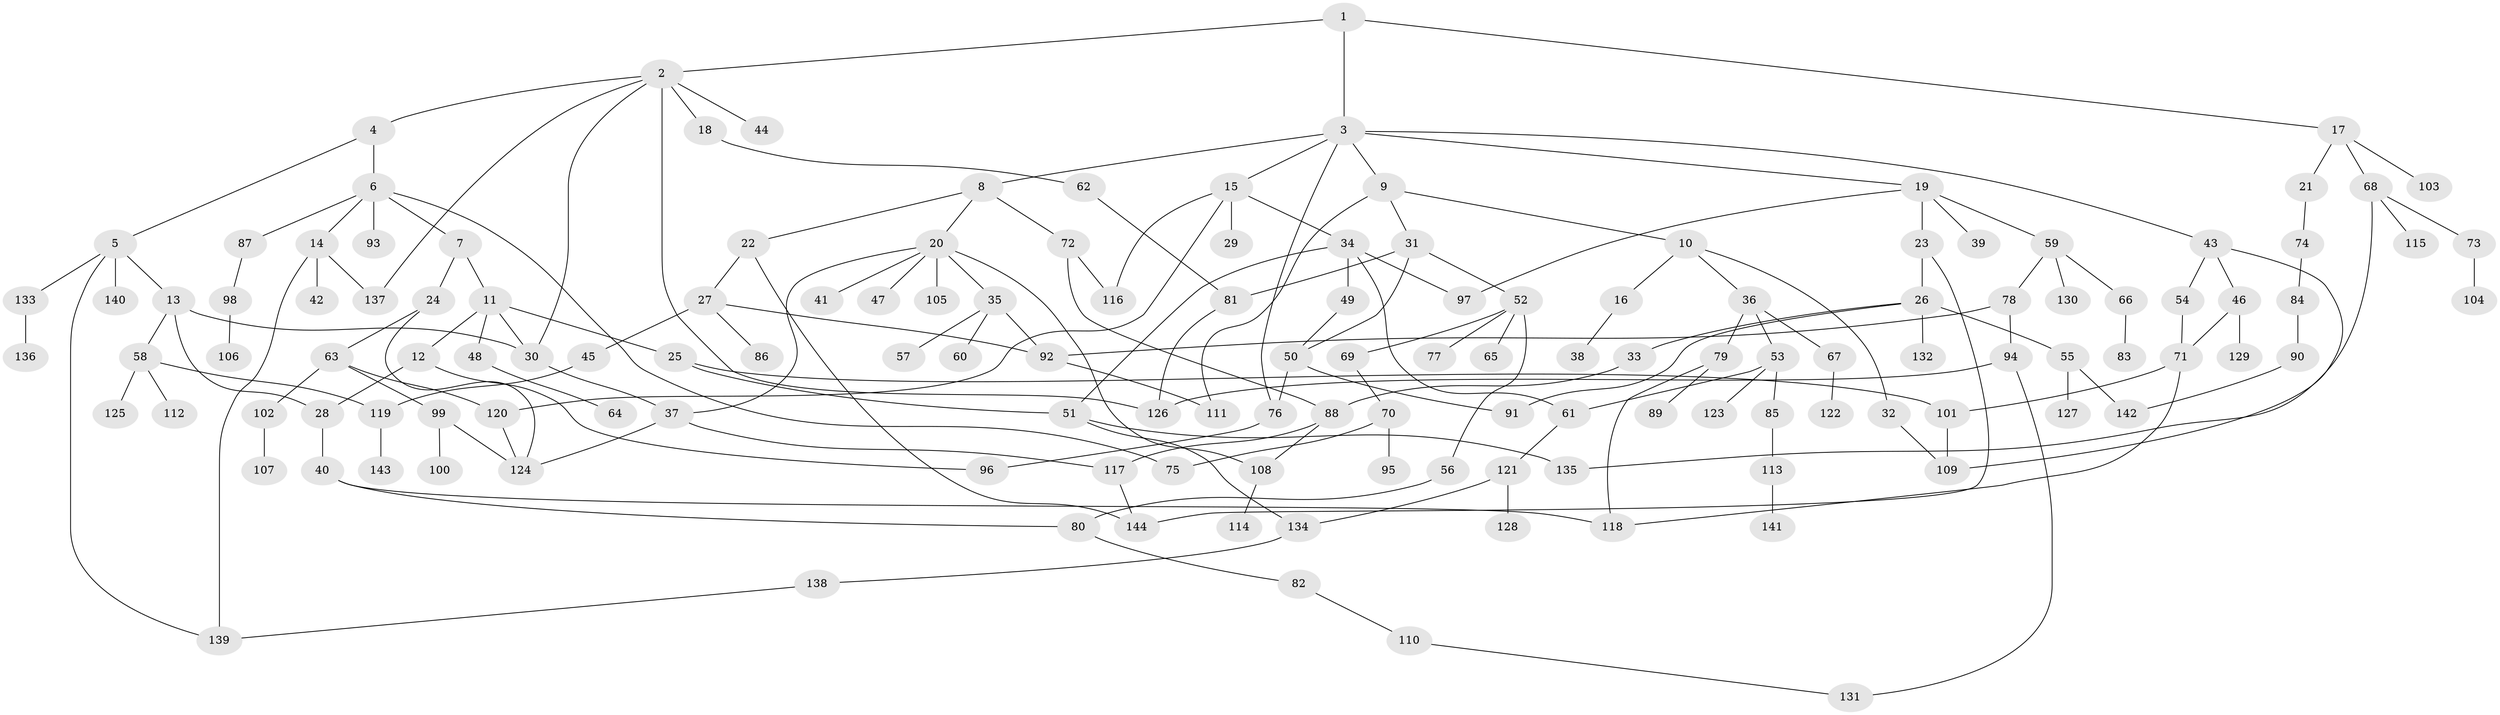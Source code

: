 // Generated by graph-tools (version 1.1) at 2025/41/03/09/25 04:41:25]
// undirected, 144 vertices, 186 edges
graph export_dot {
graph [start="1"]
  node [color=gray90,style=filled];
  1;
  2;
  3;
  4;
  5;
  6;
  7;
  8;
  9;
  10;
  11;
  12;
  13;
  14;
  15;
  16;
  17;
  18;
  19;
  20;
  21;
  22;
  23;
  24;
  25;
  26;
  27;
  28;
  29;
  30;
  31;
  32;
  33;
  34;
  35;
  36;
  37;
  38;
  39;
  40;
  41;
  42;
  43;
  44;
  45;
  46;
  47;
  48;
  49;
  50;
  51;
  52;
  53;
  54;
  55;
  56;
  57;
  58;
  59;
  60;
  61;
  62;
  63;
  64;
  65;
  66;
  67;
  68;
  69;
  70;
  71;
  72;
  73;
  74;
  75;
  76;
  77;
  78;
  79;
  80;
  81;
  82;
  83;
  84;
  85;
  86;
  87;
  88;
  89;
  90;
  91;
  92;
  93;
  94;
  95;
  96;
  97;
  98;
  99;
  100;
  101;
  102;
  103;
  104;
  105;
  106;
  107;
  108;
  109;
  110;
  111;
  112;
  113;
  114;
  115;
  116;
  117;
  118;
  119;
  120;
  121;
  122;
  123;
  124;
  125;
  126;
  127;
  128;
  129;
  130;
  131;
  132;
  133;
  134;
  135;
  136;
  137;
  138;
  139;
  140;
  141;
  142;
  143;
  144;
  1 -- 2;
  1 -- 3;
  1 -- 17;
  2 -- 4;
  2 -- 18;
  2 -- 30;
  2 -- 44;
  2 -- 137;
  2 -- 126;
  3 -- 8;
  3 -- 9;
  3 -- 15;
  3 -- 19;
  3 -- 43;
  3 -- 76;
  4 -- 5;
  4 -- 6;
  5 -- 13;
  5 -- 133;
  5 -- 140;
  5 -- 139;
  6 -- 7;
  6 -- 14;
  6 -- 87;
  6 -- 93;
  6 -- 75;
  7 -- 11;
  7 -- 24;
  8 -- 20;
  8 -- 22;
  8 -- 72;
  9 -- 10;
  9 -- 31;
  9 -- 111;
  10 -- 16;
  10 -- 32;
  10 -- 36;
  11 -- 12;
  11 -- 25;
  11 -- 48;
  11 -- 30;
  12 -- 28;
  12 -- 96;
  13 -- 28;
  13 -- 58;
  13 -- 30;
  14 -- 42;
  14 -- 139;
  14 -- 137;
  15 -- 29;
  15 -- 34;
  15 -- 120;
  15 -- 116;
  16 -- 38;
  17 -- 21;
  17 -- 68;
  17 -- 103;
  18 -- 62;
  19 -- 23;
  19 -- 39;
  19 -- 59;
  19 -- 97;
  20 -- 35;
  20 -- 37;
  20 -- 41;
  20 -- 47;
  20 -- 105;
  20 -- 108;
  21 -- 74;
  22 -- 27;
  22 -- 144;
  23 -- 26;
  23 -- 144;
  24 -- 63;
  24 -- 124;
  25 -- 101;
  25 -- 51;
  26 -- 33;
  26 -- 55;
  26 -- 132;
  26 -- 91;
  27 -- 45;
  27 -- 86;
  27 -- 92;
  28 -- 40;
  30 -- 37;
  31 -- 50;
  31 -- 52;
  31 -- 81;
  32 -- 109;
  33 -- 88;
  34 -- 49;
  34 -- 51;
  34 -- 97;
  34 -- 61;
  35 -- 57;
  35 -- 60;
  35 -- 92;
  36 -- 53;
  36 -- 67;
  36 -- 79;
  37 -- 117;
  37 -- 124;
  40 -- 118;
  40 -- 80;
  43 -- 46;
  43 -- 54;
  43 -- 109;
  45 -- 119;
  46 -- 129;
  46 -- 71;
  48 -- 64;
  49 -- 50;
  50 -- 91;
  50 -- 76;
  51 -- 135;
  51 -- 134;
  52 -- 56;
  52 -- 65;
  52 -- 69;
  52 -- 77;
  53 -- 61;
  53 -- 85;
  53 -- 123;
  54 -- 71;
  55 -- 127;
  55 -- 142;
  56 -- 80;
  58 -- 112;
  58 -- 119;
  58 -- 125;
  59 -- 66;
  59 -- 78;
  59 -- 130;
  61 -- 121;
  62 -- 81;
  63 -- 99;
  63 -- 102;
  63 -- 120;
  66 -- 83;
  67 -- 122;
  68 -- 73;
  68 -- 115;
  68 -- 135;
  69 -- 70;
  70 -- 75;
  70 -- 95;
  71 -- 118;
  71 -- 101;
  72 -- 88;
  72 -- 116;
  73 -- 104;
  74 -- 84;
  76 -- 96;
  78 -- 94;
  78 -- 92;
  79 -- 89;
  79 -- 118;
  80 -- 82;
  81 -- 126;
  82 -- 110;
  84 -- 90;
  85 -- 113;
  87 -- 98;
  88 -- 108;
  88 -- 117;
  90 -- 142;
  92 -- 111;
  94 -- 131;
  94 -- 126;
  98 -- 106;
  99 -- 100;
  99 -- 124;
  101 -- 109;
  102 -- 107;
  108 -- 114;
  110 -- 131;
  113 -- 141;
  117 -- 144;
  119 -- 143;
  120 -- 124;
  121 -- 128;
  121 -- 134;
  133 -- 136;
  134 -- 138;
  138 -- 139;
}
